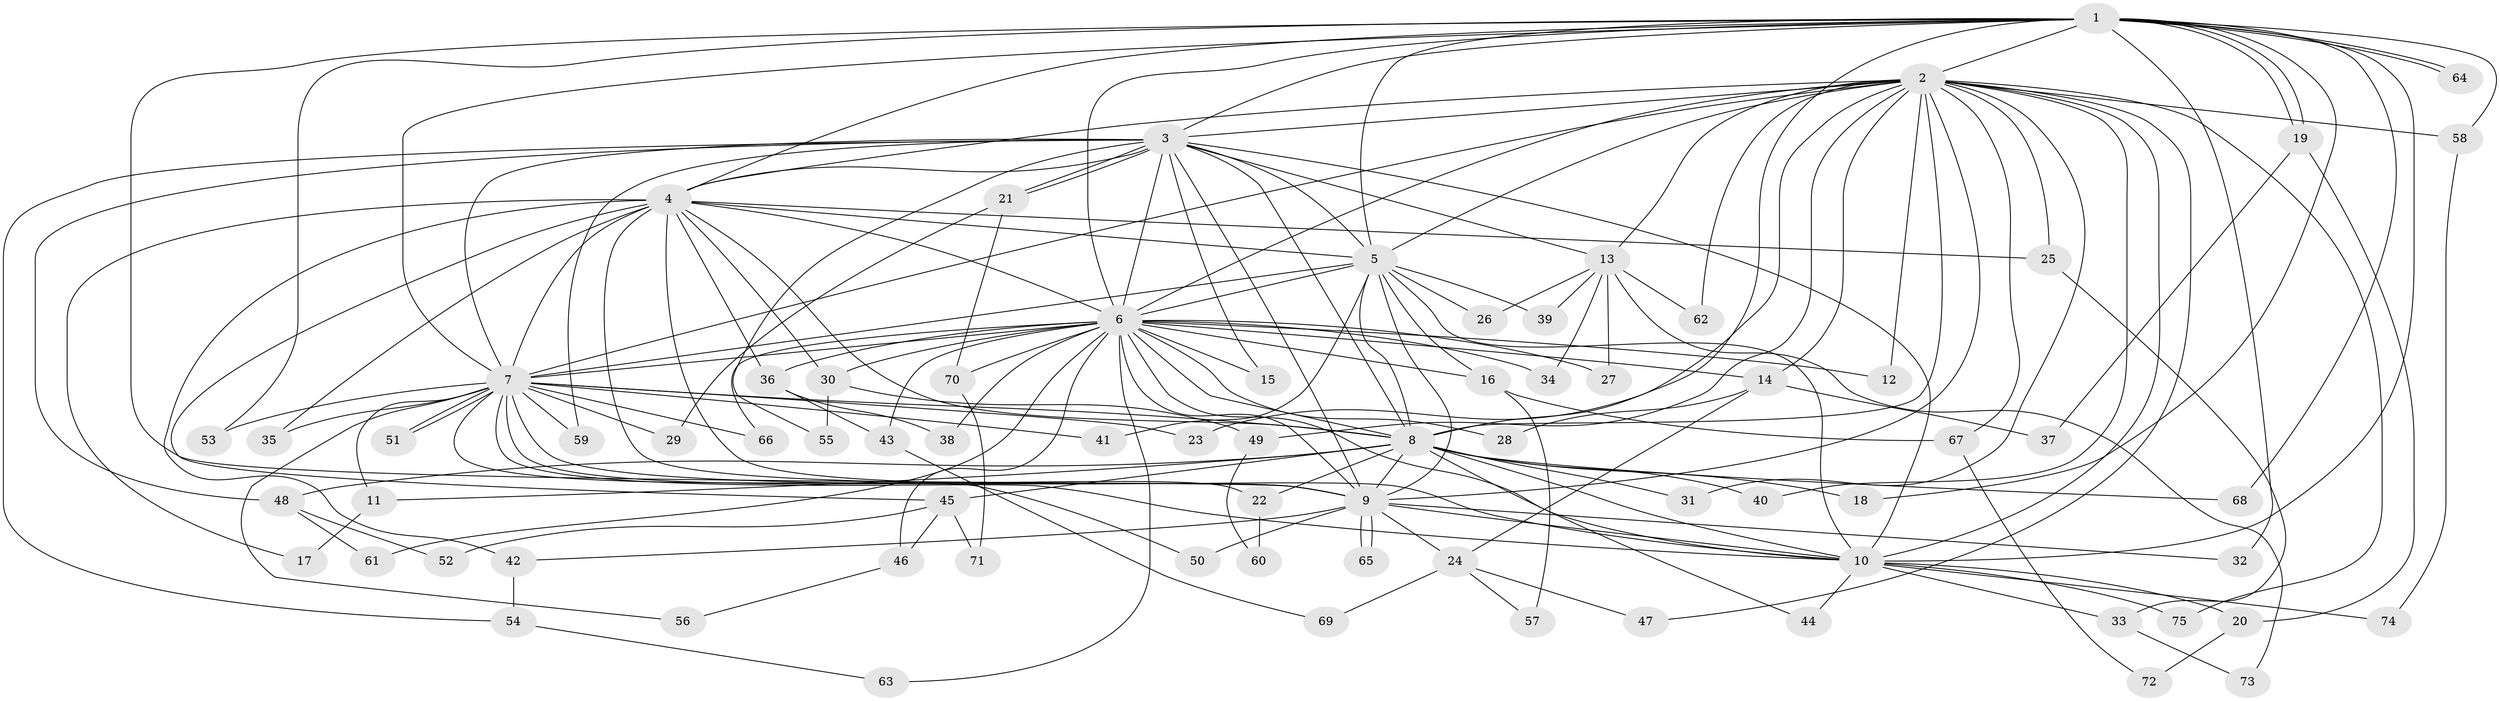 // Generated by graph-tools (version 1.1) at 2025/43/03/09/25 04:43:45]
// undirected, 75 vertices, 175 edges
graph export_dot {
graph [start="1"]
  node [color=gray90,style=filled];
  1;
  2;
  3;
  4;
  5;
  6;
  7;
  8;
  9;
  10;
  11;
  12;
  13;
  14;
  15;
  16;
  17;
  18;
  19;
  20;
  21;
  22;
  23;
  24;
  25;
  26;
  27;
  28;
  29;
  30;
  31;
  32;
  33;
  34;
  35;
  36;
  37;
  38;
  39;
  40;
  41;
  42;
  43;
  44;
  45;
  46;
  47;
  48;
  49;
  50;
  51;
  52;
  53;
  54;
  55;
  56;
  57;
  58;
  59;
  60;
  61;
  62;
  63;
  64;
  65;
  66;
  67;
  68;
  69;
  70;
  71;
  72;
  73;
  74;
  75;
  1 -- 2;
  1 -- 3;
  1 -- 4;
  1 -- 5;
  1 -- 6;
  1 -- 7;
  1 -- 8;
  1 -- 9;
  1 -- 10;
  1 -- 18;
  1 -- 19;
  1 -- 19;
  1 -- 32;
  1 -- 53;
  1 -- 58;
  1 -- 64;
  1 -- 64;
  1 -- 68;
  2 -- 3;
  2 -- 4;
  2 -- 5;
  2 -- 6;
  2 -- 7;
  2 -- 8;
  2 -- 9;
  2 -- 10;
  2 -- 12;
  2 -- 13;
  2 -- 14;
  2 -- 23;
  2 -- 25;
  2 -- 31;
  2 -- 40;
  2 -- 47;
  2 -- 49;
  2 -- 58;
  2 -- 62;
  2 -- 67;
  2 -- 75;
  3 -- 4;
  3 -- 5;
  3 -- 6;
  3 -- 7;
  3 -- 8;
  3 -- 9;
  3 -- 10;
  3 -- 13;
  3 -- 15;
  3 -- 21;
  3 -- 21;
  3 -- 48;
  3 -- 54;
  3 -- 55;
  3 -- 59;
  4 -- 5;
  4 -- 6;
  4 -- 7;
  4 -- 8;
  4 -- 9;
  4 -- 10;
  4 -- 17;
  4 -- 25;
  4 -- 30;
  4 -- 35;
  4 -- 36;
  4 -- 42;
  4 -- 45;
  5 -- 6;
  5 -- 7;
  5 -- 8;
  5 -- 9;
  5 -- 10;
  5 -- 16;
  5 -- 26;
  5 -- 39;
  5 -- 41;
  6 -- 7;
  6 -- 8;
  6 -- 9;
  6 -- 10;
  6 -- 12;
  6 -- 14;
  6 -- 15;
  6 -- 16;
  6 -- 27;
  6 -- 28;
  6 -- 30;
  6 -- 34;
  6 -- 36;
  6 -- 38;
  6 -- 43;
  6 -- 46;
  6 -- 61;
  6 -- 63;
  6 -- 66;
  6 -- 70;
  7 -- 8;
  7 -- 9;
  7 -- 10;
  7 -- 11;
  7 -- 22;
  7 -- 23;
  7 -- 29;
  7 -- 35;
  7 -- 41;
  7 -- 50;
  7 -- 51;
  7 -- 51;
  7 -- 53;
  7 -- 56;
  7 -- 59;
  7 -- 66;
  8 -- 9;
  8 -- 10;
  8 -- 11;
  8 -- 18;
  8 -- 22;
  8 -- 31;
  8 -- 40;
  8 -- 44;
  8 -- 45;
  8 -- 48;
  8 -- 68;
  9 -- 10;
  9 -- 24;
  9 -- 32;
  9 -- 42;
  9 -- 50;
  9 -- 65;
  9 -- 65;
  10 -- 20;
  10 -- 33;
  10 -- 44;
  10 -- 74;
  10 -- 75;
  11 -- 17;
  13 -- 26;
  13 -- 27;
  13 -- 34;
  13 -- 39;
  13 -- 62;
  13 -- 73;
  14 -- 24;
  14 -- 28;
  14 -- 37;
  16 -- 57;
  16 -- 67;
  19 -- 20;
  19 -- 37;
  20 -- 72;
  21 -- 29;
  21 -- 70;
  22 -- 60;
  24 -- 47;
  24 -- 57;
  24 -- 69;
  25 -- 33;
  30 -- 49;
  30 -- 55;
  33 -- 73;
  36 -- 38;
  36 -- 43;
  42 -- 54;
  43 -- 69;
  45 -- 46;
  45 -- 52;
  45 -- 71;
  46 -- 56;
  48 -- 52;
  48 -- 61;
  49 -- 60;
  54 -- 63;
  58 -- 74;
  67 -- 72;
  70 -- 71;
}

